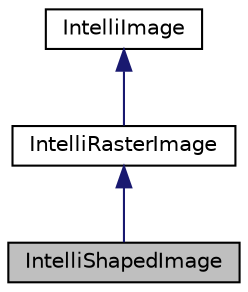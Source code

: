 digraph "IntelliShapedImage"
{
 // LATEX_PDF_SIZE
  edge [fontname="Helvetica",fontsize="10",labelfontname="Helvetica",labelfontsize="10"];
  node [fontname="Helvetica",fontsize="10",shape=record];
  Node1 [label="IntelliShapedImage",height=0.2,width=0.4,color="black", fillcolor="grey75", style="filled", fontcolor="black",tooltip="The IntelliShapedImage manages a Shapedimage."];
  Node2 -> Node1 [dir="back",color="midnightblue",fontsize="10",style="solid",fontname="Helvetica"];
  Node2 [label="IntelliRasterImage",height=0.2,width=0.4,color="black", fillcolor="white", style="filled",URL="$class_intelli_raster_image.html",tooltip="The IntelliRasterImage manages a Rasterimage."];
  Node3 -> Node2 [dir="back",color="midnightblue",fontsize="10",style="solid",fontname="Helvetica"];
  Node3 [label="IntelliImage",height=0.2,width=0.4,color="black", fillcolor="white", style="filled",URL="$class_intelli_image.html",tooltip="An abstract class which manages the basic IntelliImage operations."];
}
